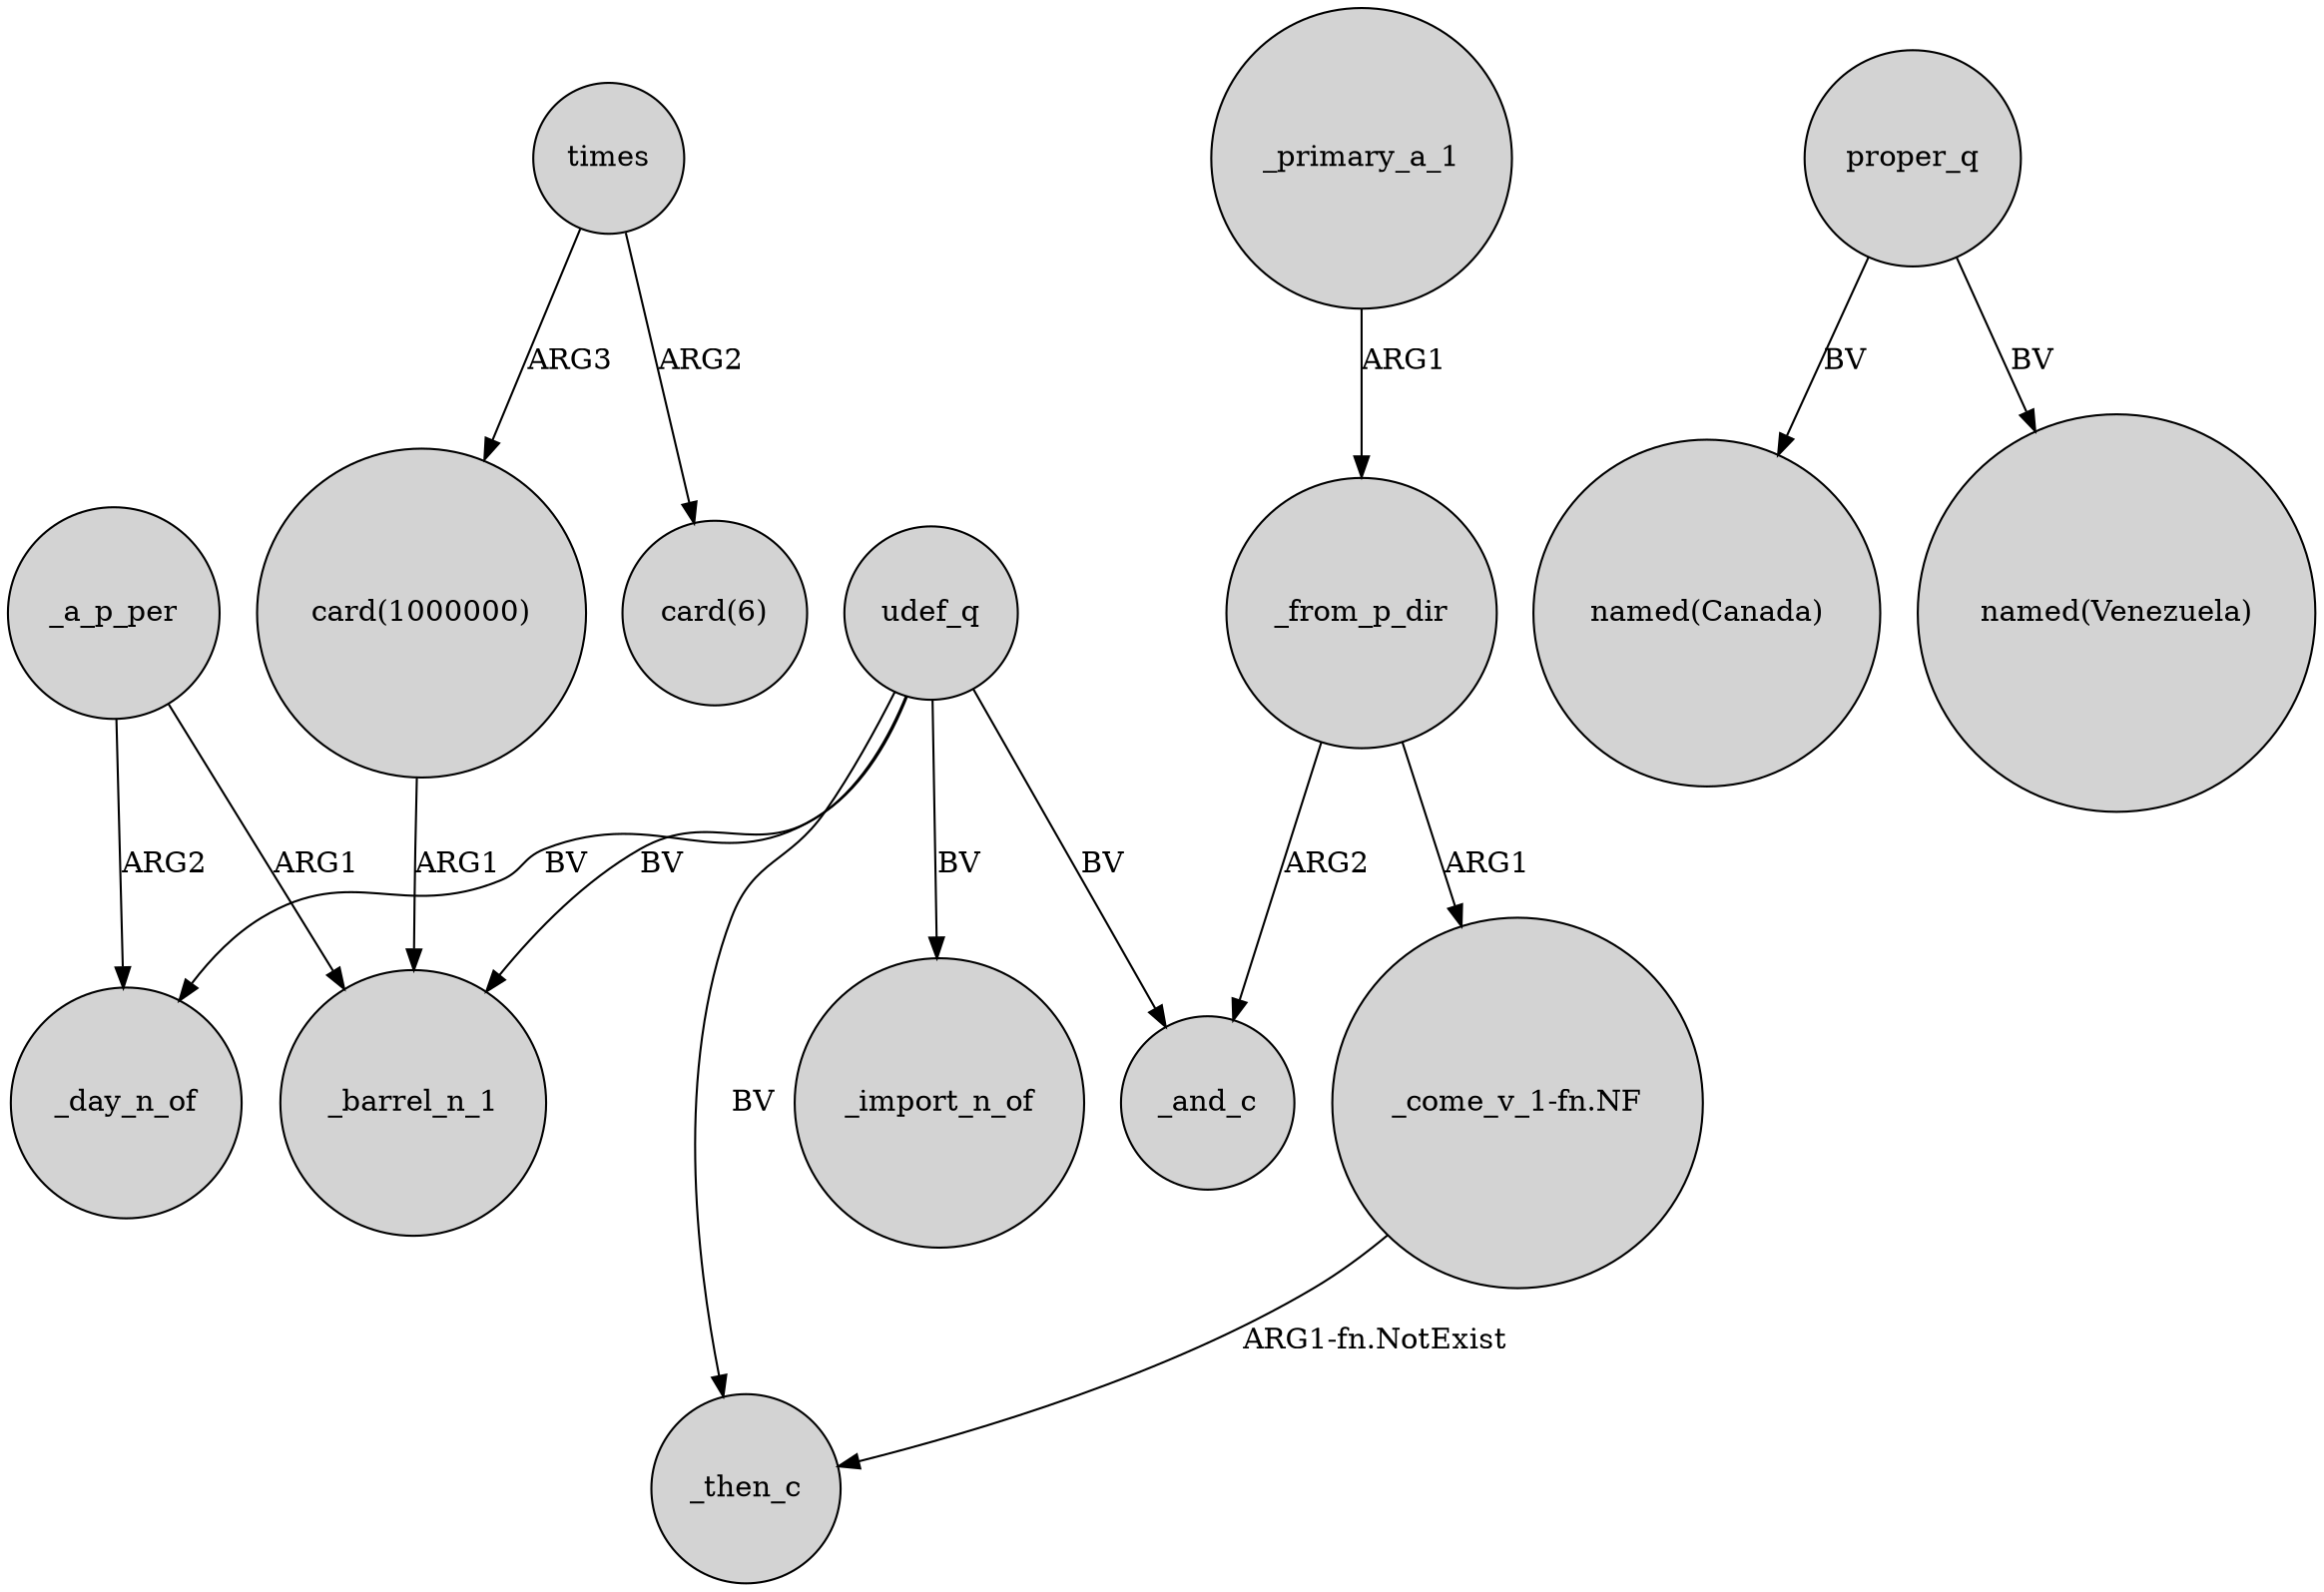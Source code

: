 digraph {
	node [shape=circle style=filled]
	"card(1000000)" -> _barrel_n_1 [label=ARG1]
	_a_p_per -> _barrel_n_1 [label=ARG1]
	_from_p_dir -> _and_c [label=ARG2]
	times -> "card(6)" [label=ARG2]
	udef_q -> _day_n_of [label=BV]
	times -> "card(1000000)" [label=ARG3]
	udef_q -> _barrel_n_1 [label=BV]
	_a_p_per -> _day_n_of [label=ARG2]
	proper_q -> "named(Canada)" [label=BV]
	udef_q -> _then_c [label=BV]
	udef_q -> _and_c [label=BV]
	_from_p_dir -> "_come_v_1-fn.NF" [label=ARG1]
	proper_q -> "named(Venezuela)" [label=BV]
	"_come_v_1-fn.NF" -> _then_c [label="ARG1-fn.NotExist"]
	udef_q -> _import_n_of [label=BV]
	_primary_a_1 -> _from_p_dir [label=ARG1]
}
